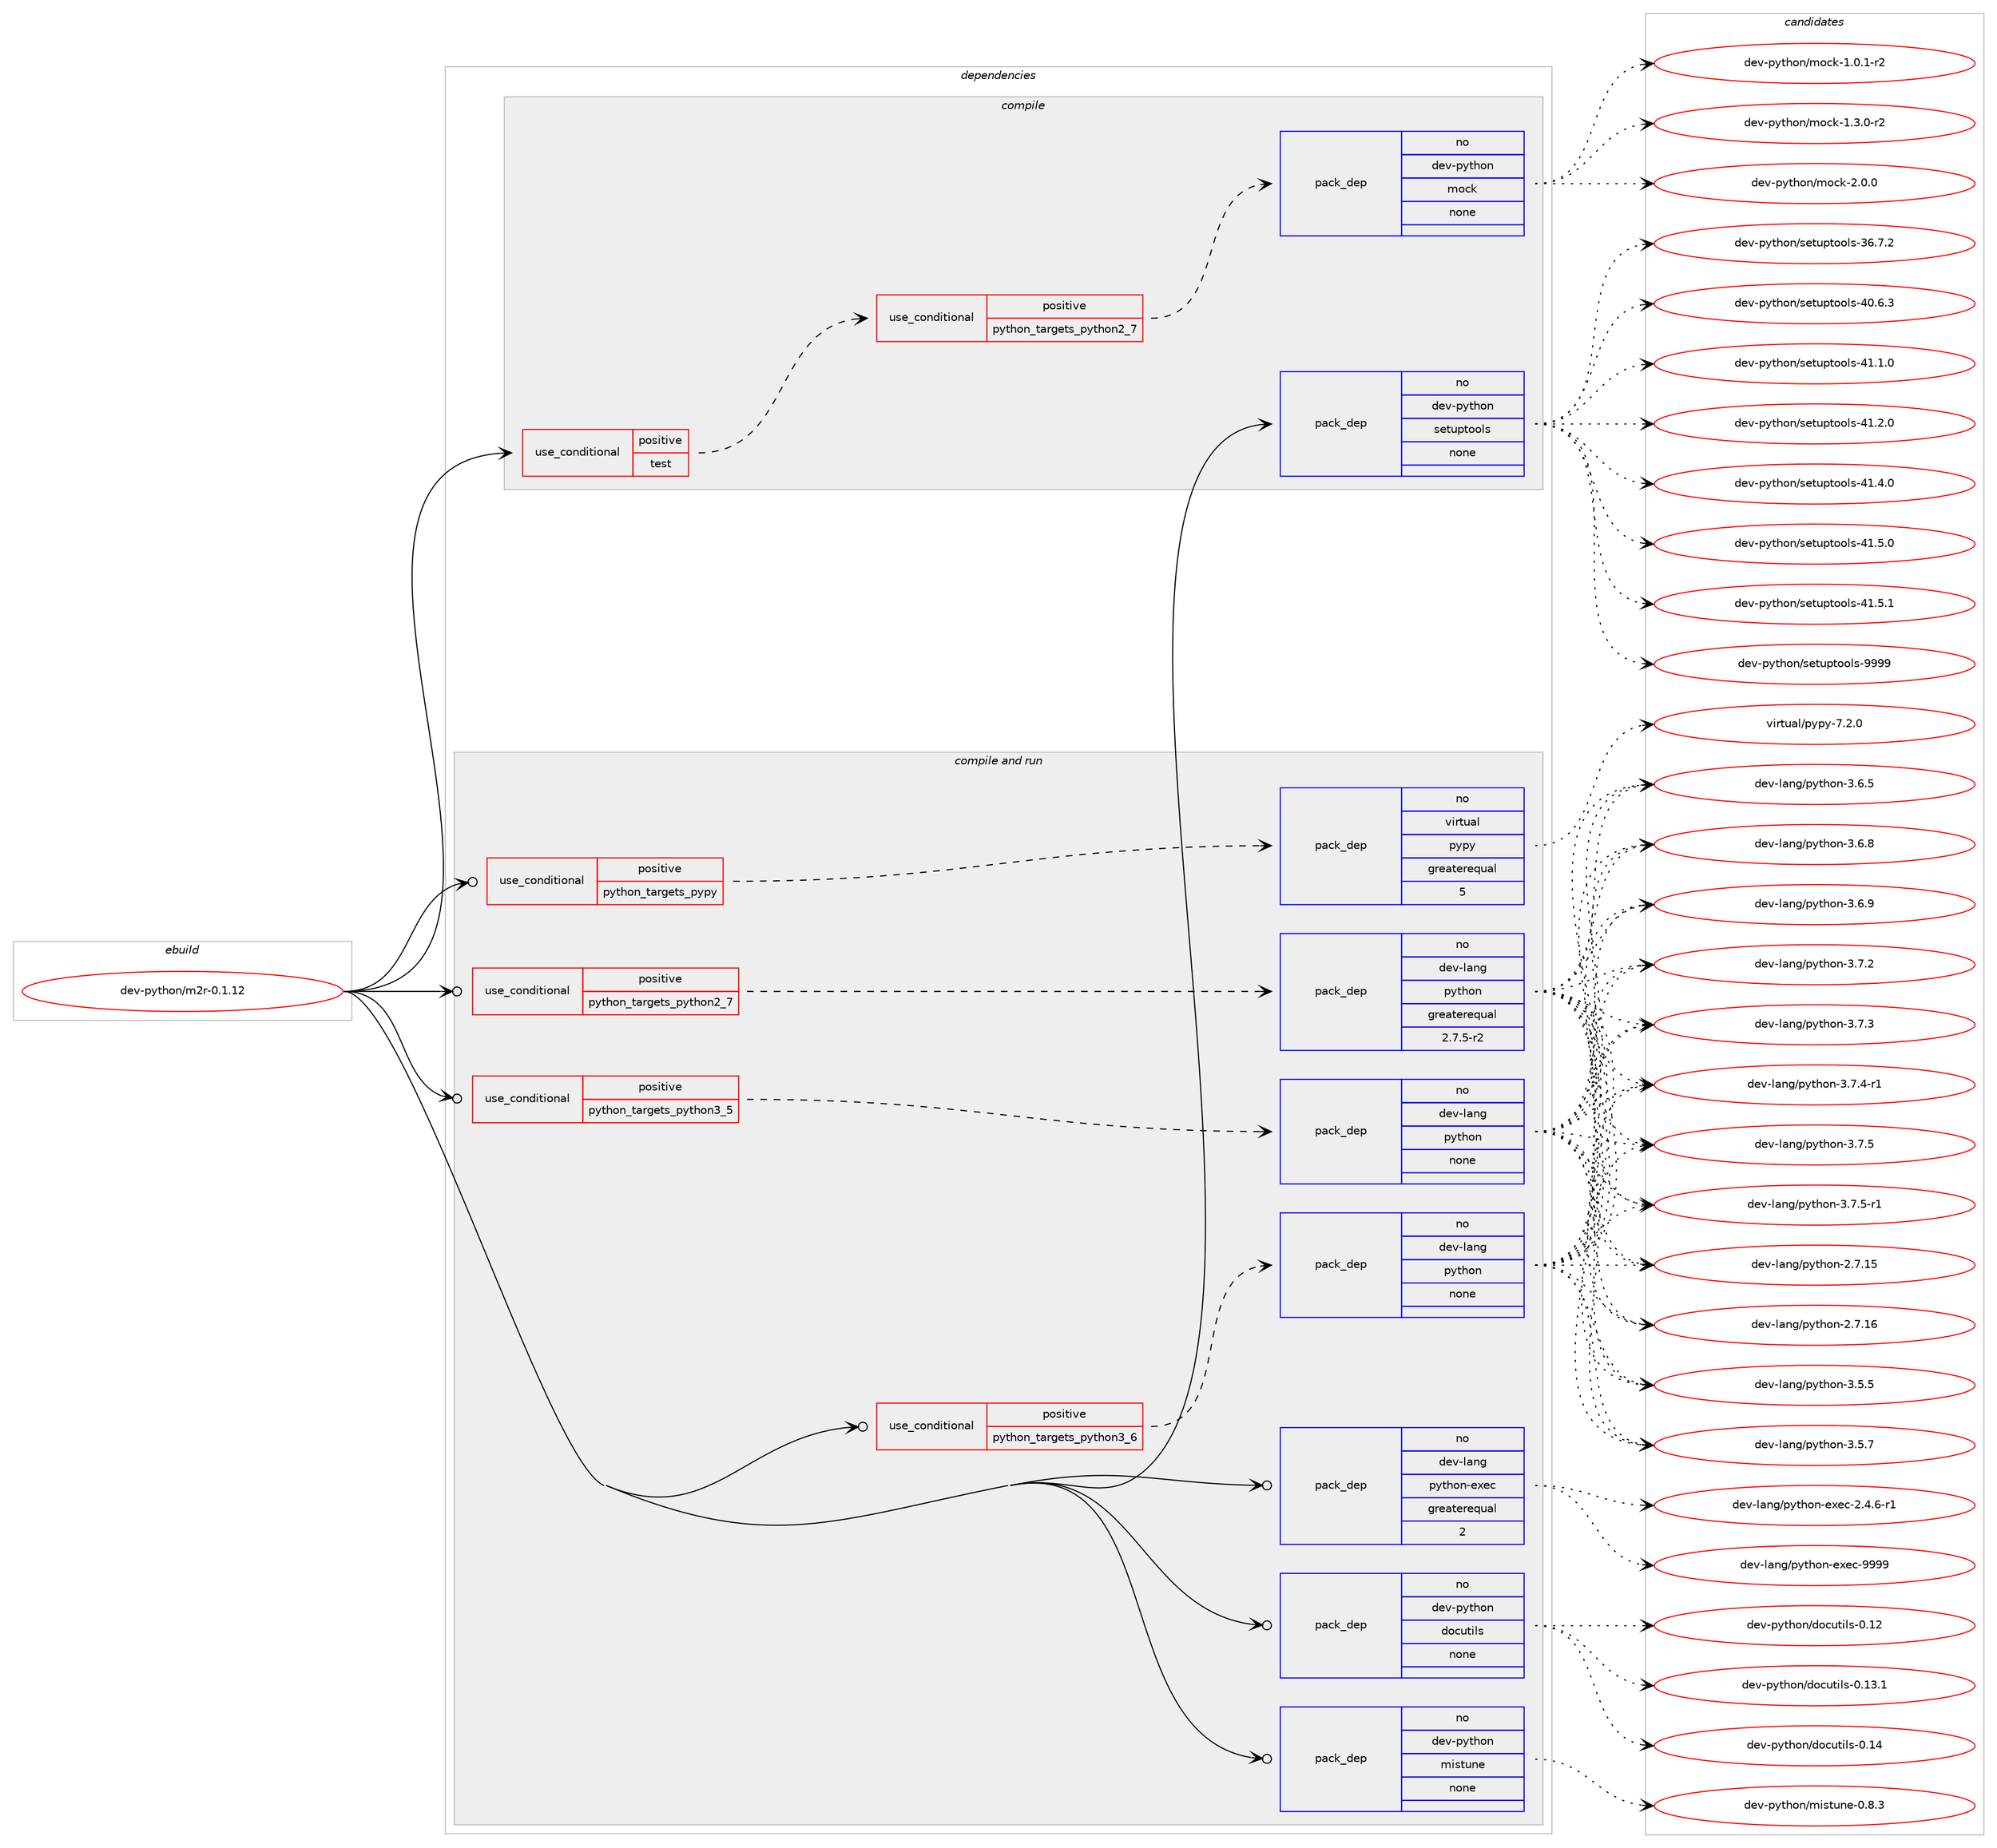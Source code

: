 digraph prolog {

# *************
# Graph options
# *************

newrank=true;
concentrate=true;
compound=true;
graph [rankdir=LR,fontname=Helvetica,fontsize=10,ranksep=1.5];#, ranksep=2.5, nodesep=0.2];
edge  [arrowhead=vee];
node  [fontname=Helvetica,fontsize=10];

# **********
# The ebuild
# **********

subgraph cluster_leftcol {
color=gray;
rank=same;
label=<<i>ebuild</i>>;
id [label="dev-python/m2r-0.1.12", color=red, width=4, href="../dev-python/m2r-0.1.12.svg"];
}

# ****************
# The dependencies
# ****************

subgraph cluster_midcol {
color=gray;
label=<<i>dependencies</i>>;
subgraph cluster_compile {
fillcolor="#eeeeee";
style=filled;
label=<<i>compile</i>>;
subgraph cond142218 {
dependency613667 [label=<<TABLE BORDER="0" CELLBORDER="1" CELLSPACING="0" CELLPADDING="4"><TR><TD ROWSPAN="3" CELLPADDING="10">use_conditional</TD></TR><TR><TD>positive</TD></TR><TR><TD>test</TD></TR></TABLE>>, shape=none, color=red];
subgraph cond142219 {
dependency613668 [label=<<TABLE BORDER="0" CELLBORDER="1" CELLSPACING="0" CELLPADDING="4"><TR><TD ROWSPAN="3" CELLPADDING="10">use_conditional</TD></TR><TR><TD>positive</TD></TR><TR><TD>python_targets_python2_7</TD></TR></TABLE>>, shape=none, color=red];
subgraph pack459645 {
dependency613669 [label=<<TABLE BORDER="0" CELLBORDER="1" CELLSPACING="0" CELLPADDING="4" WIDTH="220"><TR><TD ROWSPAN="6" CELLPADDING="30">pack_dep</TD></TR><TR><TD WIDTH="110">no</TD></TR><TR><TD>dev-python</TD></TR><TR><TD>mock</TD></TR><TR><TD>none</TD></TR><TR><TD></TD></TR></TABLE>>, shape=none, color=blue];
}
dependency613668:e -> dependency613669:w [weight=20,style="dashed",arrowhead="vee"];
}
dependency613667:e -> dependency613668:w [weight=20,style="dashed",arrowhead="vee"];
}
id:e -> dependency613667:w [weight=20,style="solid",arrowhead="vee"];
subgraph pack459646 {
dependency613670 [label=<<TABLE BORDER="0" CELLBORDER="1" CELLSPACING="0" CELLPADDING="4" WIDTH="220"><TR><TD ROWSPAN="6" CELLPADDING="30">pack_dep</TD></TR><TR><TD WIDTH="110">no</TD></TR><TR><TD>dev-python</TD></TR><TR><TD>setuptools</TD></TR><TR><TD>none</TD></TR><TR><TD></TD></TR></TABLE>>, shape=none, color=blue];
}
id:e -> dependency613670:w [weight=20,style="solid",arrowhead="vee"];
}
subgraph cluster_compileandrun {
fillcolor="#eeeeee";
style=filled;
label=<<i>compile and run</i>>;
subgraph cond142220 {
dependency613671 [label=<<TABLE BORDER="0" CELLBORDER="1" CELLSPACING="0" CELLPADDING="4"><TR><TD ROWSPAN="3" CELLPADDING="10">use_conditional</TD></TR><TR><TD>positive</TD></TR><TR><TD>python_targets_pypy</TD></TR></TABLE>>, shape=none, color=red];
subgraph pack459647 {
dependency613672 [label=<<TABLE BORDER="0" CELLBORDER="1" CELLSPACING="0" CELLPADDING="4" WIDTH="220"><TR><TD ROWSPAN="6" CELLPADDING="30">pack_dep</TD></TR><TR><TD WIDTH="110">no</TD></TR><TR><TD>virtual</TD></TR><TR><TD>pypy</TD></TR><TR><TD>greaterequal</TD></TR><TR><TD>5</TD></TR></TABLE>>, shape=none, color=blue];
}
dependency613671:e -> dependency613672:w [weight=20,style="dashed",arrowhead="vee"];
}
id:e -> dependency613671:w [weight=20,style="solid",arrowhead="odotvee"];
subgraph cond142221 {
dependency613673 [label=<<TABLE BORDER="0" CELLBORDER="1" CELLSPACING="0" CELLPADDING="4"><TR><TD ROWSPAN="3" CELLPADDING="10">use_conditional</TD></TR><TR><TD>positive</TD></TR><TR><TD>python_targets_python2_7</TD></TR></TABLE>>, shape=none, color=red];
subgraph pack459648 {
dependency613674 [label=<<TABLE BORDER="0" CELLBORDER="1" CELLSPACING="0" CELLPADDING="4" WIDTH="220"><TR><TD ROWSPAN="6" CELLPADDING="30">pack_dep</TD></TR><TR><TD WIDTH="110">no</TD></TR><TR><TD>dev-lang</TD></TR><TR><TD>python</TD></TR><TR><TD>greaterequal</TD></TR><TR><TD>2.7.5-r2</TD></TR></TABLE>>, shape=none, color=blue];
}
dependency613673:e -> dependency613674:w [weight=20,style="dashed",arrowhead="vee"];
}
id:e -> dependency613673:w [weight=20,style="solid",arrowhead="odotvee"];
subgraph cond142222 {
dependency613675 [label=<<TABLE BORDER="0" CELLBORDER="1" CELLSPACING="0" CELLPADDING="4"><TR><TD ROWSPAN="3" CELLPADDING="10">use_conditional</TD></TR><TR><TD>positive</TD></TR><TR><TD>python_targets_python3_5</TD></TR></TABLE>>, shape=none, color=red];
subgraph pack459649 {
dependency613676 [label=<<TABLE BORDER="0" CELLBORDER="1" CELLSPACING="0" CELLPADDING="4" WIDTH="220"><TR><TD ROWSPAN="6" CELLPADDING="30">pack_dep</TD></TR><TR><TD WIDTH="110">no</TD></TR><TR><TD>dev-lang</TD></TR><TR><TD>python</TD></TR><TR><TD>none</TD></TR><TR><TD></TD></TR></TABLE>>, shape=none, color=blue];
}
dependency613675:e -> dependency613676:w [weight=20,style="dashed",arrowhead="vee"];
}
id:e -> dependency613675:w [weight=20,style="solid",arrowhead="odotvee"];
subgraph cond142223 {
dependency613677 [label=<<TABLE BORDER="0" CELLBORDER="1" CELLSPACING="0" CELLPADDING="4"><TR><TD ROWSPAN="3" CELLPADDING="10">use_conditional</TD></TR><TR><TD>positive</TD></TR><TR><TD>python_targets_python3_6</TD></TR></TABLE>>, shape=none, color=red];
subgraph pack459650 {
dependency613678 [label=<<TABLE BORDER="0" CELLBORDER="1" CELLSPACING="0" CELLPADDING="4" WIDTH="220"><TR><TD ROWSPAN="6" CELLPADDING="30">pack_dep</TD></TR><TR><TD WIDTH="110">no</TD></TR><TR><TD>dev-lang</TD></TR><TR><TD>python</TD></TR><TR><TD>none</TD></TR><TR><TD></TD></TR></TABLE>>, shape=none, color=blue];
}
dependency613677:e -> dependency613678:w [weight=20,style="dashed",arrowhead="vee"];
}
id:e -> dependency613677:w [weight=20,style="solid",arrowhead="odotvee"];
subgraph pack459651 {
dependency613679 [label=<<TABLE BORDER="0" CELLBORDER="1" CELLSPACING="0" CELLPADDING="4" WIDTH="220"><TR><TD ROWSPAN="6" CELLPADDING="30">pack_dep</TD></TR><TR><TD WIDTH="110">no</TD></TR><TR><TD>dev-lang</TD></TR><TR><TD>python-exec</TD></TR><TR><TD>greaterequal</TD></TR><TR><TD>2</TD></TR></TABLE>>, shape=none, color=blue];
}
id:e -> dependency613679:w [weight=20,style="solid",arrowhead="odotvee"];
subgraph pack459652 {
dependency613680 [label=<<TABLE BORDER="0" CELLBORDER="1" CELLSPACING="0" CELLPADDING="4" WIDTH="220"><TR><TD ROWSPAN="6" CELLPADDING="30">pack_dep</TD></TR><TR><TD WIDTH="110">no</TD></TR><TR><TD>dev-python</TD></TR><TR><TD>docutils</TD></TR><TR><TD>none</TD></TR><TR><TD></TD></TR></TABLE>>, shape=none, color=blue];
}
id:e -> dependency613680:w [weight=20,style="solid",arrowhead="odotvee"];
subgraph pack459653 {
dependency613681 [label=<<TABLE BORDER="0" CELLBORDER="1" CELLSPACING="0" CELLPADDING="4" WIDTH="220"><TR><TD ROWSPAN="6" CELLPADDING="30">pack_dep</TD></TR><TR><TD WIDTH="110">no</TD></TR><TR><TD>dev-python</TD></TR><TR><TD>mistune</TD></TR><TR><TD>none</TD></TR><TR><TD></TD></TR></TABLE>>, shape=none, color=blue];
}
id:e -> dependency613681:w [weight=20,style="solid",arrowhead="odotvee"];
}
subgraph cluster_run {
fillcolor="#eeeeee";
style=filled;
label=<<i>run</i>>;
}
}

# **************
# The candidates
# **************

subgraph cluster_choices {
rank=same;
color=gray;
label=<<i>candidates</i>>;

subgraph choice459645 {
color=black;
nodesep=1;
choice1001011184511212111610411111047109111991074549464846494511450 [label="dev-python/mock-1.0.1-r2", color=red, width=4,href="../dev-python/mock-1.0.1-r2.svg"];
choice1001011184511212111610411111047109111991074549465146484511450 [label="dev-python/mock-1.3.0-r2", color=red, width=4,href="../dev-python/mock-1.3.0-r2.svg"];
choice100101118451121211161041111104710911199107455046484648 [label="dev-python/mock-2.0.0", color=red, width=4,href="../dev-python/mock-2.0.0.svg"];
dependency613669:e -> choice1001011184511212111610411111047109111991074549464846494511450:w [style=dotted,weight="100"];
dependency613669:e -> choice1001011184511212111610411111047109111991074549465146484511450:w [style=dotted,weight="100"];
dependency613669:e -> choice100101118451121211161041111104710911199107455046484648:w [style=dotted,weight="100"];
}
subgraph choice459646 {
color=black;
nodesep=1;
choice100101118451121211161041111104711510111611711211611111110811545515446554650 [label="dev-python/setuptools-36.7.2", color=red, width=4,href="../dev-python/setuptools-36.7.2.svg"];
choice100101118451121211161041111104711510111611711211611111110811545524846544651 [label="dev-python/setuptools-40.6.3", color=red, width=4,href="../dev-python/setuptools-40.6.3.svg"];
choice100101118451121211161041111104711510111611711211611111110811545524946494648 [label="dev-python/setuptools-41.1.0", color=red, width=4,href="../dev-python/setuptools-41.1.0.svg"];
choice100101118451121211161041111104711510111611711211611111110811545524946504648 [label="dev-python/setuptools-41.2.0", color=red, width=4,href="../dev-python/setuptools-41.2.0.svg"];
choice100101118451121211161041111104711510111611711211611111110811545524946524648 [label="dev-python/setuptools-41.4.0", color=red, width=4,href="../dev-python/setuptools-41.4.0.svg"];
choice100101118451121211161041111104711510111611711211611111110811545524946534648 [label="dev-python/setuptools-41.5.0", color=red, width=4,href="../dev-python/setuptools-41.5.0.svg"];
choice100101118451121211161041111104711510111611711211611111110811545524946534649 [label="dev-python/setuptools-41.5.1", color=red, width=4,href="../dev-python/setuptools-41.5.1.svg"];
choice10010111845112121116104111110471151011161171121161111111081154557575757 [label="dev-python/setuptools-9999", color=red, width=4,href="../dev-python/setuptools-9999.svg"];
dependency613670:e -> choice100101118451121211161041111104711510111611711211611111110811545515446554650:w [style=dotted,weight="100"];
dependency613670:e -> choice100101118451121211161041111104711510111611711211611111110811545524846544651:w [style=dotted,weight="100"];
dependency613670:e -> choice100101118451121211161041111104711510111611711211611111110811545524946494648:w [style=dotted,weight="100"];
dependency613670:e -> choice100101118451121211161041111104711510111611711211611111110811545524946504648:w [style=dotted,weight="100"];
dependency613670:e -> choice100101118451121211161041111104711510111611711211611111110811545524946524648:w [style=dotted,weight="100"];
dependency613670:e -> choice100101118451121211161041111104711510111611711211611111110811545524946534648:w [style=dotted,weight="100"];
dependency613670:e -> choice100101118451121211161041111104711510111611711211611111110811545524946534649:w [style=dotted,weight="100"];
dependency613670:e -> choice10010111845112121116104111110471151011161171121161111111081154557575757:w [style=dotted,weight="100"];
}
subgraph choice459647 {
color=black;
nodesep=1;
choice1181051141161179710847112121112121455546504648 [label="virtual/pypy-7.2.0", color=red, width=4,href="../virtual/pypy-7.2.0.svg"];
dependency613672:e -> choice1181051141161179710847112121112121455546504648:w [style=dotted,weight="100"];
}
subgraph choice459648 {
color=black;
nodesep=1;
choice10010111845108971101034711212111610411111045504655464953 [label="dev-lang/python-2.7.15", color=red, width=4,href="../dev-lang/python-2.7.15.svg"];
choice10010111845108971101034711212111610411111045504655464954 [label="dev-lang/python-2.7.16", color=red, width=4,href="../dev-lang/python-2.7.16.svg"];
choice100101118451089711010347112121116104111110455146534653 [label="dev-lang/python-3.5.5", color=red, width=4,href="../dev-lang/python-3.5.5.svg"];
choice100101118451089711010347112121116104111110455146534655 [label="dev-lang/python-3.5.7", color=red, width=4,href="../dev-lang/python-3.5.7.svg"];
choice100101118451089711010347112121116104111110455146544653 [label="dev-lang/python-3.6.5", color=red, width=4,href="../dev-lang/python-3.6.5.svg"];
choice100101118451089711010347112121116104111110455146544656 [label="dev-lang/python-3.6.8", color=red, width=4,href="../dev-lang/python-3.6.8.svg"];
choice100101118451089711010347112121116104111110455146544657 [label="dev-lang/python-3.6.9", color=red, width=4,href="../dev-lang/python-3.6.9.svg"];
choice100101118451089711010347112121116104111110455146554650 [label="dev-lang/python-3.7.2", color=red, width=4,href="../dev-lang/python-3.7.2.svg"];
choice100101118451089711010347112121116104111110455146554651 [label="dev-lang/python-3.7.3", color=red, width=4,href="../dev-lang/python-3.7.3.svg"];
choice1001011184510897110103471121211161041111104551465546524511449 [label="dev-lang/python-3.7.4-r1", color=red, width=4,href="../dev-lang/python-3.7.4-r1.svg"];
choice100101118451089711010347112121116104111110455146554653 [label="dev-lang/python-3.7.5", color=red, width=4,href="../dev-lang/python-3.7.5.svg"];
choice1001011184510897110103471121211161041111104551465546534511449 [label="dev-lang/python-3.7.5-r1", color=red, width=4,href="../dev-lang/python-3.7.5-r1.svg"];
dependency613674:e -> choice10010111845108971101034711212111610411111045504655464953:w [style=dotted,weight="100"];
dependency613674:e -> choice10010111845108971101034711212111610411111045504655464954:w [style=dotted,weight="100"];
dependency613674:e -> choice100101118451089711010347112121116104111110455146534653:w [style=dotted,weight="100"];
dependency613674:e -> choice100101118451089711010347112121116104111110455146534655:w [style=dotted,weight="100"];
dependency613674:e -> choice100101118451089711010347112121116104111110455146544653:w [style=dotted,weight="100"];
dependency613674:e -> choice100101118451089711010347112121116104111110455146544656:w [style=dotted,weight="100"];
dependency613674:e -> choice100101118451089711010347112121116104111110455146544657:w [style=dotted,weight="100"];
dependency613674:e -> choice100101118451089711010347112121116104111110455146554650:w [style=dotted,weight="100"];
dependency613674:e -> choice100101118451089711010347112121116104111110455146554651:w [style=dotted,weight="100"];
dependency613674:e -> choice1001011184510897110103471121211161041111104551465546524511449:w [style=dotted,weight="100"];
dependency613674:e -> choice100101118451089711010347112121116104111110455146554653:w [style=dotted,weight="100"];
dependency613674:e -> choice1001011184510897110103471121211161041111104551465546534511449:w [style=dotted,weight="100"];
}
subgraph choice459649 {
color=black;
nodesep=1;
choice10010111845108971101034711212111610411111045504655464953 [label="dev-lang/python-2.7.15", color=red, width=4,href="../dev-lang/python-2.7.15.svg"];
choice10010111845108971101034711212111610411111045504655464954 [label="dev-lang/python-2.7.16", color=red, width=4,href="../dev-lang/python-2.7.16.svg"];
choice100101118451089711010347112121116104111110455146534653 [label="dev-lang/python-3.5.5", color=red, width=4,href="../dev-lang/python-3.5.5.svg"];
choice100101118451089711010347112121116104111110455146534655 [label="dev-lang/python-3.5.7", color=red, width=4,href="../dev-lang/python-3.5.7.svg"];
choice100101118451089711010347112121116104111110455146544653 [label="dev-lang/python-3.6.5", color=red, width=4,href="../dev-lang/python-3.6.5.svg"];
choice100101118451089711010347112121116104111110455146544656 [label="dev-lang/python-3.6.8", color=red, width=4,href="../dev-lang/python-3.6.8.svg"];
choice100101118451089711010347112121116104111110455146544657 [label="dev-lang/python-3.6.9", color=red, width=4,href="../dev-lang/python-3.6.9.svg"];
choice100101118451089711010347112121116104111110455146554650 [label="dev-lang/python-3.7.2", color=red, width=4,href="../dev-lang/python-3.7.2.svg"];
choice100101118451089711010347112121116104111110455146554651 [label="dev-lang/python-3.7.3", color=red, width=4,href="../dev-lang/python-3.7.3.svg"];
choice1001011184510897110103471121211161041111104551465546524511449 [label="dev-lang/python-3.7.4-r1", color=red, width=4,href="../dev-lang/python-3.7.4-r1.svg"];
choice100101118451089711010347112121116104111110455146554653 [label="dev-lang/python-3.7.5", color=red, width=4,href="../dev-lang/python-3.7.5.svg"];
choice1001011184510897110103471121211161041111104551465546534511449 [label="dev-lang/python-3.7.5-r1", color=red, width=4,href="../dev-lang/python-3.7.5-r1.svg"];
dependency613676:e -> choice10010111845108971101034711212111610411111045504655464953:w [style=dotted,weight="100"];
dependency613676:e -> choice10010111845108971101034711212111610411111045504655464954:w [style=dotted,weight="100"];
dependency613676:e -> choice100101118451089711010347112121116104111110455146534653:w [style=dotted,weight="100"];
dependency613676:e -> choice100101118451089711010347112121116104111110455146534655:w [style=dotted,weight="100"];
dependency613676:e -> choice100101118451089711010347112121116104111110455146544653:w [style=dotted,weight="100"];
dependency613676:e -> choice100101118451089711010347112121116104111110455146544656:w [style=dotted,weight="100"];
dependency613676:e -> choice100101118451089711010347112121116104111110455146544657:w [style=dotted,weight="100"];
dependency613676:e -> choice100101118451089711010347112121116104111110455146554650:w [style=dotted,weight="100"];
dependency613676:e -> choice100101118451089711010347112121116104111110455146554651:w [style=dotted,weight="100"];
dependency613676:e -> choice1001011184510897110103471121211161041111104551465546524511449:w [style=dotted,weight="100"];
dependency613676:e -> choice100101118451089711010347112121116104111110455146554653:w [style=dotted,weight="100"];
dependency613676:e -> choice1001011184510897110103471121211161041111104551465546534511449:w [style=dotted,weight="100"];
}
subgraph choice459650 {
color=black;
nodesep=1;
choice10010111845108971101034711212111610411111045504655464953 [label="dev-lang/python-2.7.15", color=red, width=4,href="../dev-lang/python-2.7.15.svg"];
choice10010111845108971101034711212111610411111045504655464954 [label="dev-lang/python-2.7.16", color=red, width=4,href="../dev-lang/python-2.7.16.svg"];
choice100101118451089711010347112121116104111110455146534653 [label="dev-lang/python-3.5.5", color=red, width=4,href="../dev-lang/python-3.5.5.svg"];
choice100101118451089711010347112121116104111110455146534655 [label="dev-lang/python-3.5.7", color=red, width=4,href="../dev-lang/python-3.5.7.svg"];
choice100101118451089711010347112121116104111110455146544653 [label="dev-lang/python-3.6.5", color=red, width=4,href="../dev-lang/python-3.6.5.svg"];
choice100101118451089711010347112121116104111110455146544656 [label="dev-lang/python-3.6.8", color=red, width=4,href="../dev-lang/python-3.6.8.svg"];
choice100101118451089711010347112121116104111110455146544657 [label="dev-lang/python-3.6.9", color=red, width=4,href="../dev-lang/python-3.6.9.svg"];
choice100101118451089711010347112121116104111110455146554650 [label="dev-lang/python-3.7.2", color=red, width=4,href="../dev-lang/python-3.7.2.svg"];
choice100101118451089711010347112121116104111110455146554651 [label="dev-lang/python-3.7.3", color=red, width=4,href="../dev-lang/python-3.7.3.svg"];
choice1001011184510897110103471121211161041111104551465546524511449 [label="dev-lang/python-3.7.4-r1", color=red, width=4,href="../dev-lang/python-3.7.4-r1.svg"];
choice100101118451089711010347112121116104111110455146554653 [label="dev-lang/python-3.7.5", color=red, width=4,href="../dev-lang/python-3.7.5.svg"];
choice1001011184510897110103471121211161041111104551465546534511449 [label="dev-lang/python-3.7.5-r1", color=red, width=4,href="../dev-lang/python-3.7.5-r1.svg"];
dependency613678:e -> choice10010111845108971101034711212111610411111045504655464953:w [style=dotted,weight="100"];
dependency613678:e -> choice10010111845108971101034711212111610411111045504655464954:w [style=dotted,weight="100"];
dependency613678:e -> choice100101118451089711010347112121116104111110455146534653:w [style=dotted,weight="100"];
dependency613678:e -> choice100101118451089711010347112121116104111110455146534655:w [style=dotted,weight="100"];
dependency613678:e -> choice100101118451089711010347112121116104111110455146544653:w [style=dotted,weight="100"];
dependency613678:e -> choice100101118451089711010347112121116104111110455146544656:w [style=dotted,weight="100"];
dependency613678:e -> choice100101118451089711010347112121116104111110455146544657:w [style=dotted,weight="100"];
dependency613678:e -> choice100101118451089711010347112121116104111110455146554650:w [style=dotted,weight="100"];
dependency613678:e -> choice100101118451089711010347112121116104111110455146554651:w [style=dotted,weight="100"];
dependency613678:e -> choice1001011184510897110103471121211161041111104551465546524511449:w [style=dotted,weight="100"];
dependency613678:e -> choice100101118451089711010347112121116104111110455146554653:w [style=dotted,weight="100"];
dependency613678:e -> choice1001011184510897110103471121211161041111104551465546534511449:w [style=dotted,weight="100"];
}
subgraph choice459651 {
color=black;
nodesep=1;
choice10010111845108971101034711212111610411111045101120101994550465246544511449 [label="dev-lang/python-exec-2.4.6-r1", color=red, width=4,href="../dev-lang/python-exec-2.4.6-r1.svg"];
choice10010111845108971101034711212111610411111045101120101994557575757 [label="dev-lang/python-exec-9999", color=red, width=4,href="../dev-lang/python-exec-9999.svg"];
dependency613679:e -> choice10010111845108971101034711212111610411111045101120101994550465246544511449:w [style=dotted,weight="100"];
dependency613679:e -> choice10010111845108971101034711212111610411111045101120101994557575757:w [style=dotted,weight="100"];
}
subgraph choice459652 {
color=black;
nodesep=1;
choice1001011184511212111610411111047100111991171161051081154548464950 [label="dev-python/docutils-0.12", color=red, width=4,href="../dev-python/docutils-0.12.svg"];
choice10010111845112121116104111110471001119911711610510811545484649514649 [label="dev-python/docutils-0.13.1", color=red, width=4,href="../dev-python/docutils-0.13.1.svg"];
choice1001011184511212111610411111047100111991171161051081154548464952 [label="dev-python/docutils-0.14", color=red, width=4,href="../dev-python/docutils-0.14.svg"];
dependency613680:e -> choice1001011184511212111610411111047100111991171161051081154548464950:w [style=dotted,weight="100"];
dependency613680:e -> choice10010111845112121116104111110471001119911711610510811545484649514649:w [style=dotted,weight="100"];
dependency613680:e -> choice1001011184511212111610411111047100111991171161051081154548464952:w [style=dotted,weight="100"];
}
subgraph choice459653 {
color=black;
nodesep=1;
choice1001011184511212111610411111047109105115116117110101454846564651 [label="dev-python/mistune-0.8.3", color=red, width=4,href="../dev-python/mistune-0.8.3.svg"];
dependency613681:e -> choice1001011184511212111610411111047109105115116117110101454846564651:w [style=dotted,weight="100"];
}
}

}
